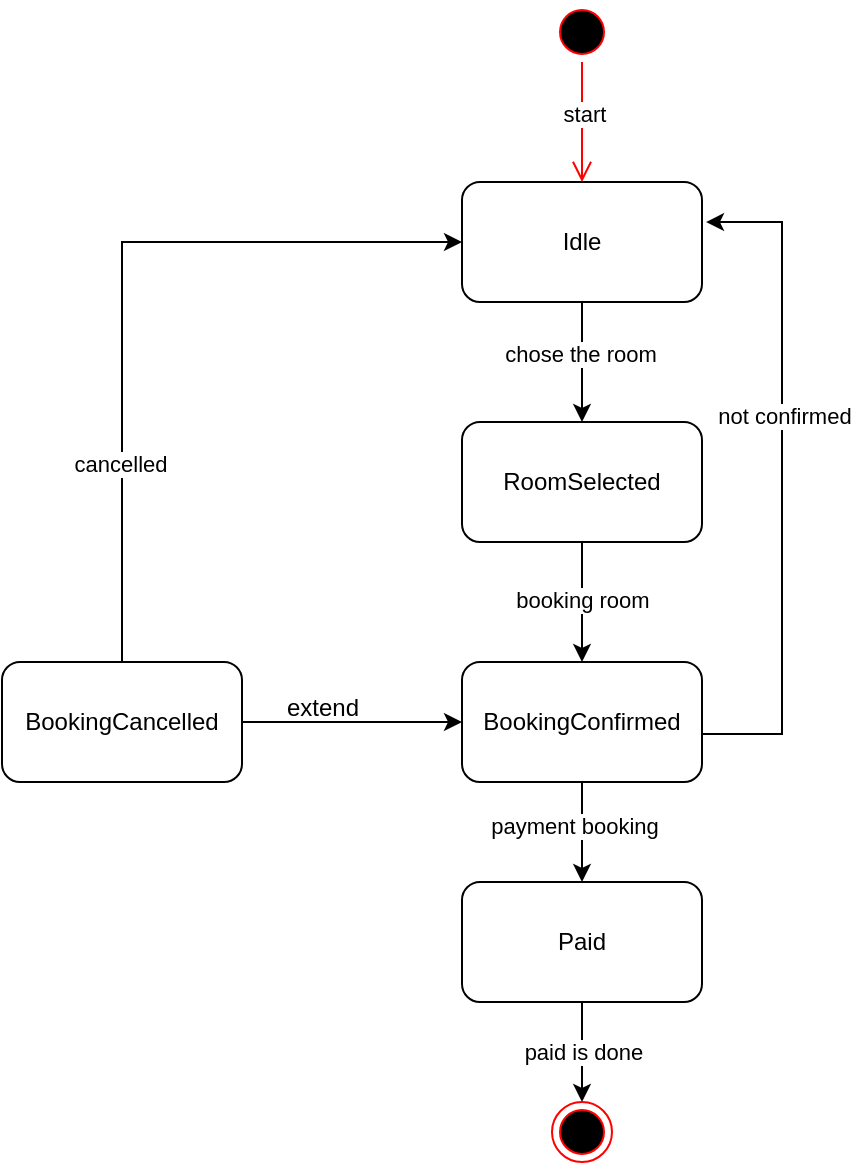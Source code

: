 <mxfile version="25.0.3">
  <diagram name="Страница — 1" id="4ilk1ay-T0fmQuKLii4e">
    <mxGraphModel dx="1877" dy="1696" grid="1" gridSize="10" guides="1" tooltips="1" connect="1" arrows="1" fold="1" page="1" pageScale="1" pageWidth="827" pageHeight="1169" math="0" shadow="0">
      <root>
        <mxCell id="0" />
        <mxCell id="1" parent="0" />
        <mxCell id="8sLPWAi_wYvGMAKYdUEo-1" style="edgeStyle=orthogonalEdgeStyle;rounded=0;orthogonalLoop=1;jettySize=auto;html=1;entryX=0.5;entryY=0;entryDx=0;entryDy=0;" parent="1" source="8sLPWAi_wYvGMAKYdUEo-3" target="8sLPWAi_wYvGMAKYdUEo-6" edge="1">
          <mxGeometry relative="1" as="geometry" />
        </mxCell>
        <mxCell id="8sLPWAi_wYvGMAKYdUEo-2" value="chose the room" style="edgeLabel;html=1;align=center;verticalAlign=middle;resizable=0;points=[];" parent="8sLPWAi_wYvGMAKYdUEo-1" vertex="1" connectable="0">
          <mxGeometry x="-0.139" y="-1" relative="1" as="geometry">
            <mxPoint as="offset" />
          </mxGeometry>
        </mxCell>
        <mxCell id="8sLPWAi_wYvGMAKYdUEo-3" value="Idle" style="rounded=1;whiteSpace=wrap;html=1;" parent="1" vertex="1">
          <mxGeometry x="160" y="80" width="120" height="60" as="geometry" />
        </mxCell>
        <mxCell id="8sLPWAi_wYvGMAKYdUEo-4" style="edgeStyle=orthogonalEdgeStyle;rounded=0;orthogonalLoop=1;jettySize=auto;html=1;entryX=0.5;entryY=0;entryDx=0;entryDy=0;" parent="1" source="8sLPWAi_wYvGMAKYdUEo-6" target="8sLPWAi_wYvGMAKYdUEo-9" edge="1">
          <mxGeometry relative="1" as="geometry" />
        </mxCell>
        <mxCell id="8sLPWAi_wYvGMAKYdUEo-5" value="booking room" style="edgeLabel;html=1;align=center;verticalAlign=middle;resizable=0;points=[];" parent="8sLPWAi_wYvGMAKYdUEo-4" vertex="1" connectable="0">
          <mxGeometry x="-0.056" relative="1" as="geometry">
            <mxPoint as="offset" />
          </mxGeometry>
        </mxCell>
        <mxCell id="8sLPWAi_wYvGMAKYdUEo-6" value="RoomSelected" style="rounded=1;whiteSpace=wrap;html=1;" parent="1" vertex="1">
          <mxGeometry x="160" y="200" width="120" height="60" as="geometry" />
        </mxCell>
        <mxCell id="8sLPWAi_wYvGMAKYdUEo-7" style="edgeStyle=orthogonalEdgeStyle;rounded=0;orthogonalLoop=1;jettySize=auto;html=1;exitX=0.5;exitY=1;exitDx=0;exitDy=0;" parent="1" source="8sLPWAi_wYvGMAKYdUEo-9" target="8sLPWAi_wYvGMAKYdUEo-14" edge="1">
          <mxGeometry relative="1" as="geometry" />
        </mxCell>
        <mxCell id="8sLPWAi_wYvGMAKYdUEo-8" value="payment booking" style="edgeLabel;html=1;align=center;verticalAlign=middle;resizable=0;points=[];" parent="8sLPWAi_wYvGMAKYdUEo-7" vertex="1" connectable="0">
          <mxGeometry x="-0.133" y="-4" relative="1" as="geometry">
            <mxPoint as="offset" />
          </mxGeometry>
        </mxCell>
        <mxCell id="8sLPWAi_wYvGMAKYdUEo-9" value="BookingConfirmed" style="rounded=1;whiteSpace=wrap;html=1;" parent="1" vertex="1">
          <mxGeometry x="160" y="320" width="120" height="60" as="geometry" />
        </mxCell>
        <mxCell id="8sLPWAi_wYvGMAKYdUEo-10" style="edgeStyle=orthogonalEdgeStyle;rounded=0;orthogonalLoop=1;jettySize=auto;html=1;exitX=1;exitY=0.5;exitDx=0;exitDy=0;" parent="1" edge="1" source="8sLPWAi_wYvGMAKYdUEo-9">
          <mxGeometry relative="1" as="geometry">
            <mxPoint x="280" y="356.4" as="sourcePoint" />
            <mxPoint x="282" y="100.009" as="targetPoint" />
            <Array as="points">
              <mxPoint x="280" y="356" />
              <mxPoint x="320" y="356" />
              <mxPoint x="320" y="100" />
            </Array>
          </mxGeometry>
        </mxCell>
        <mxCell id="8sLPWAi_wYvGMAKYdUEo-11" value="not confirmed" style="edgeLabel;html=1;align=center;verticalAlign=middle;resizable=0;points=[];" parent="8sLPWAi_wYvGMAKYdUEo-10" vertex="1" connectable="0">
          <mxGeometry x="0.209" y="-1" relative="1" as="geometry">
            <mxPoint as="offset" />
          </mxGeometry>
        </mxCell>
        <mxCell id="8sLPWAi_wYvGMAKYdUEo-20" style="edgeStyle=orthogonalEdgeStyle;rounded=0;orthogonalLoop=1;jettySize=auto;html=1;exitX=0.5;exitY=1;exitDx=0;exitDy=0;" parent="1" source="8sLPWAi_wYvGMAKYdUEo-14" edge="1">
          <mxGeometry relative="1" as="geometry">
            <mxPoint x="220" y="540" as="targetPoint" />
          </mxGeometry>
        </mxCell>
        <mxCell id="8sLPWAi_wYvGMAKYdUEo-21" value="paid is done&amp;nbsp;" style="edgeLabel;html=1;align=center;verticalAlign=middle;resizable=0;points=[];" parent="8sLPWAi_wYvGMAKYdUEo-20" vertex="1" connectable="0">
          <mxGeometry x="-0.024" y="2" relative="1" as="geometry">
            <mxPoint as="offset" />
          </mxGeometry>
        </mxCell>
        <mxCell id="8sLPWAi_wYvGMAKYdUEo-14" value="Paid" style="rounded=1;whiteSpace=wrap;html=1;" parent="1" vertex="1">
          <mxGeometry x="160" y="430" width="120" height="60" as="geometry" />
        </mxCell>
        <mxCell id="8sLPWAi_wYvGMAKYdUEo-16" value="" style="ellipse;html=1;shape=startState;fillColor=#000000;strokeColor=#ff0000;" parent="1" vertex="1">
          <mxGeometry x="205" y="-10" width="30" height="30" as="geometry" />
        </mxCell>
        <mxCell id="8sLPWAi_wYvGMAKYdUEo-17" value="" style="edgeStyle=orthogonalEdgeStyle;html=1;verticalAlign=bottom;endArrow=open;endSize=8;strokeColor=#ff0000;rounded=0;" parent="1" source="8sLPWAi_wYvGMAKYdUEo-16" edge="1">
          <mxGeometry relative="1" as="geometry">
            <mxPoint x="220" y="80" as="targetPoint" />
          </mxGeometry>
        </mxCell>
        <mxCell id="8sLPWAi_wYvGMAKYdUEo-18" value="start" style="edgeLabel;html=1;align=center;verticalAlign=middle;resizable=0;points=[];" parent="8sLPWAi_wYvGMAKYdUEo-17" vertex="1" connectable="0">
          <mxGeometry x="-0.157" y="1" relative="1" as="geometry">
            <mxPoint as="offset" />
          </mxGeometry>
        </mxCell>
        <mxCell id="ndCONNk_3CgDTXbQzTgC-1" style="edgeStyle=orthogonalEdgeStyle;rounded=0;orthogonalLoop=1;jettySize=auto;html=1;exitX=1;exitY=0.5;exitDx=0;exitDy=0;entryX=0;entryY=0.5;entryDx=0;entryDy=0;" parent="1" source="8sLPWAi_wYvGMAKYdUEo-24" target="8sLPWAi_wYvGMAKYdUEo-9" edge="1">
          <mxGeometry relative="1" as="geometry" />
        </mxCell>
        <mxCell id="LsqkqAjQZe3oeBiAZNZ4-1" style="edgeStyle=orthogonalEdgeStyle;rounded=0;orthogonalLoop=1;jettySize=auto;html=1;exitX=0.5;exitY=0;exitDx=0;exitDy=0;entryX=0;entryY=0.5;entryDx=0;entryDy=0;" edge="1" parent="1" source="8sLPWAi_wYvGMAKYdUEo-24" target="8sLPWAi_wYvGMAKYdUEo-3">
          <mxGeometry relative="1" as="geometry" />
        </mxCell>
        <mxCell id="LsqkqAjQZe3oeBiAZNZ4-2" value="cancelled" style="edgeLabel;html=1;align=center;verticalAlign=middle;resizable=0;points=[];" vertex="1" connectable="0" parent="LsqkqAjQZe3oeBiAZNZ4-1">
          <mxGeometry x="-0.477" y="1" relative="1" as="geometry">
            <mxPoint as="offset" />
          </mxGeometry>
        </mxCell>
        <mxCell id="8sLPWAi_wYvGMAKYdUEo-24" value="BookingCancelled" style="rounded=1;whiteSpace=wrap;html=1;" parent="1" vertex="1">
          <mxGeometry x="-70" y="320" width="120" height="60" as="geometry" />
        </mxCell>
        <mxCell id="8sLPWAi_wYvGMAKYdUEo-28" value="" style="ellipse;html=1;shape=endState;fillColor=#000000;strokeColor=#ff0000;" parent="1" vertex="1">
          <mxGeometry x="205" y="540" width="30" height="30" as="geometry" />
        </mxCell>
        <mxCell id="ndCONNk_3CgDTXbQzTgC-2" value="extend" style="text;html=1;align=center;verticalAlign=middle;resizable=0;points=[];autosize=1;strokeColor=none;fillColor=none;" parent="1" vertex="1">
          <mxGeometry x="60" y="328" width="60" height="30" as="geometry" />
        </mxCell>
      </root>
    </mxGraphModel>
  </diagram>
</mxfile>
